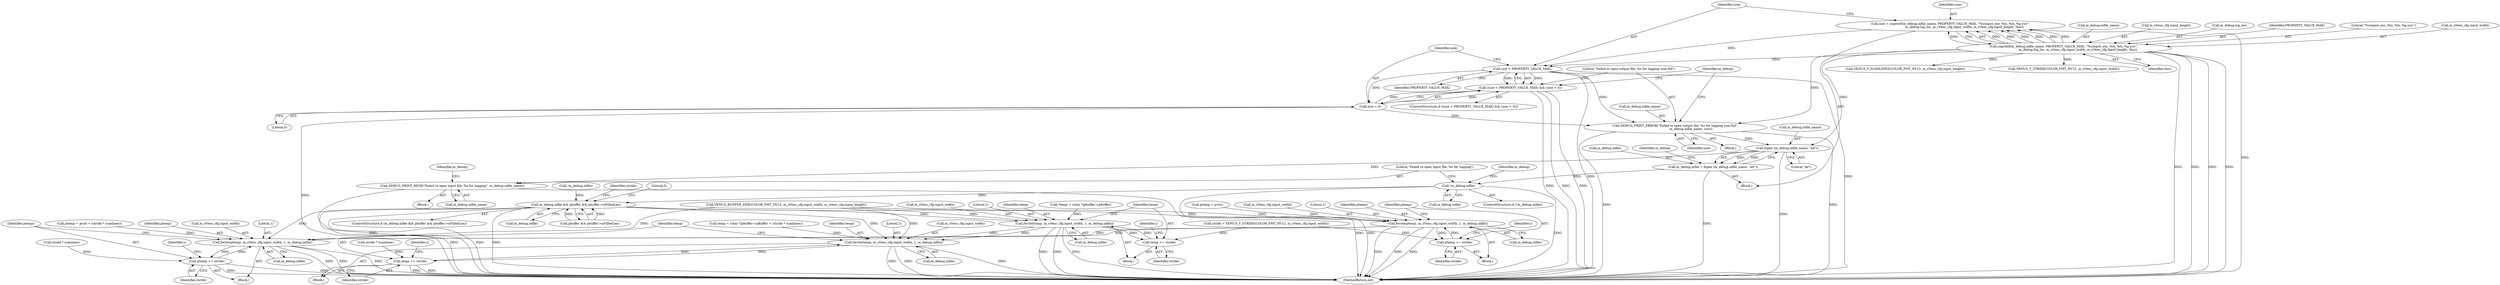 digraph "0_Android_7558d03e6498e970b761aa44fff6b2c659202d95_4@API" {
"1000120" [label="(Call,size = snprintf(m_debug.infile_name, PROPERTY_VALUE_MAX, \"%s/input_enc_%lu_%lu_%p.yuv\",\n                             m_debug.log_loc, m_sVenc_cfg.input_width, m_sVenc_cfg.input_height, this))"];
"1000122" [label="(Call,snprintf(m_debug.infile_name, PROPERTY_VALUE_MAX, \"%s/input_enc_%lu_%lu_%p.yuv\",\n                             m_debug.log_loc, m_sVenc_cfg.input_width, m_sVenc_cfg.input_height, this))"];
"1000140" [label="(Call,size > PROPERTY_VALUE_MAX)"];
"1000139" [label="(Call,(size > PROPERTY_VALUE_MAX) && (size < 0))"];
"1000143" [label="(Call,size < 0)"];
"1000147" [label="(Call,DEBUG_PRINT_ERROR(\"Failed to open output file: %s for logging size:%d\",\n                                m_debug.infile_name, size))"];
"1000157" [label="(Call,fopen (m_debug.infile_name, \"ab\"))"];
"1000153" [label="(Call,m_debug.infile = fopen (m_debug.infile_name, \"ab\"))"];
"1000163" [label="(Call,!m_debug.infile)"];
"1000184" [label="(Call,m_debug.infile && pbuffer && pbuffer->nFilledLen)"];
"1000268" [label="(Call,fwrite(ptemp, m_sVenc_cfg.input_width, 1, m_debug.infile))"];
"1000277" [label="(Call,ptemp += stride)"];
"1000301" [label="(Call,fwrite(ptemp, m_sVenc_cfg.input_width, 1, m_debug.infile))"];
"1000310" [label="(Call,ptemp += stride)"];
"1000342" [label="(Call,fwrite(temp, m_sVenc_cfg.input_width, 1, m_debug.infile))"];
"1000351" [label="(Call,temp += stride)"];
"1000379" [label="(Call,fwrite(temp, m_sVenc_cfg.input_width, 1, m_debug.infile))"];
"1000388" [label="(Call,temp += stride)"];
"1000168" [label="(Call,DEBUG_PRINT_HIGH(\"Failed to open input file: %s for logging\", m_debug.infile_name))"];
"1000381" [label="(Call,m_sVenc_cfg.input_width)"];
"1000354" [label="(Call,temp = (char *)pbuffer->pBuffer + (stride * scanlines))"];
"1000142" [label="(Identifier,PROPERTY_VALUE_MAX)"];
"1000140" [label="(Call,size > PROPERTY_VALUE_MAX)"];
"1000153" [label="(Call,m_debug.infile = fopen (m_debug.infile_name, \"ab\"))"];
"1000123" [label="(Call,m_debug.infile_name)"];
"1000155" [label="(Identifier,m_debug)"];
"1000267" [label="(Block,)"];
"1000300" [label="(Block,)"];
"1000266" [label="(Identifier,i)"];
"1000351" [label="(Call,temp += stride)"];
"1000169" [label="(Literal,\"Failed to open input file: %s for logging\")"];
"1000280" [label="(Call,ptemp = pvirt + (stride * scanlines))"];
"1000198" [label="(Identifier,stride)"];
"1000378" [label="(Block,)"];
"1000145" [label="(Literal,0)"];
"1000340" [label="(Identifier,i)"];
"1000342" [label="(Call,fwrite(temp, m_sVenc_cfg.input_width, 1, m_debug.infile))"];
"1000393" [label="(MethodReturn,int)"];
"1000392" [label="(Literal,0)"];
"1000114" [label="(Call,!m_debug.infile)"];
"1000277" [label="(Call,ptemp += stride)"];
"1000121" [label="(Identifier,size)"];
"1000302" [label="(Identifier,ptemp)"];
"1000385" [label="(Call,m_debug.infile)"];
"1000344" [label="(Call,m_sVenc_cfg.input_width)"];
"1000141" [label="(Identifier,size)"];
"1000162" [label="(ControlStructure,if (!m_debug.infile))"];
"1000183" [label="(ControlStructure,if (m_debug.infile && pbuffer && pbuffer->nFilledLen))"];
"1000163" [label="(Call,!m_debug.infile)"];
"1000118" [label="(Block,)"];
"1000312" [label="(Identifier,stride)"];
"1000284" [label="(Call,stride * scanlines)"];
"1000176" [label="(Identifier,m_debug)"];
"1000147" [label="(Call,DEBUG_PRINT_ERROR(\"Failed to open output file: %s for logging size:%d\",\n                                m_debug.infile_name, size))"];
"1000185" [label="(Call,m_debug.infile)"];
"1000274" [label="(Call,m_debug.infile)"];
"1000134" [label="(Call,m_sVenc_cfg.input_height)"];
"1000128" [label="(Call,m_debug.log_loc)"];
"1000152" [label="(Identifier,size)"];
"1000207" [label="(Call,VENUS_Y_SCANLINES(COLOR_FMT_NV12, m_sVenc_cfg.input_height))"];
"1000126" [label="(Identifier,PROPERTY_VALUE_MAX)"];
"1000199" [label="(Call,VENUS_Y_STRIDE(COLOR_FMT_NV12, m_sVenc_cfg.input_width))"];
"1000303" [label="(Call,m_sVenc_cfg.input_width)"];
"1000341" [label="(Block,)"];
"1000158" [label="(Call,m_debug.infile_name)"];
"1000137" [label="(Identifier,this)"];
"1000269" [label="(Identifier,ptemp)"];
"1000188" [label="(Call,pbuffer && pbuffer->nFilledLen)"];
"1000352" [label="(Identifier,temp)"];
"1000279" [label="(Identifier,stride)"];
"1000143" [label="(Call,size < 0)"];
"1000154" [label="(Call,m_debug.infile)"];
"1000138" [label="(ControlStructure,if ((size > PROPERTY_VALUE_MAX) && (size < 0)))"];
"1000268" [label="(Call,fwrite(ptemp, m_sVenc_cfg.input_width, 1, m_debug.infile))"];
"1000353" [label="(Identifier,stride)"];
"1000170" [label="(Call,m_debug.infile_name)"];
"1000253" [label="(Call,ptemp = pvirt)"];
"1000270" [label="(Call,m_sVenc_cfg.input_width)"];
"1000164" [label="(Call,m_debug.infile)"];
"1000311" [label="(Identifier,ptemp)"];
"1000347" [label="(Literal,1)"];
"1000310" [label="(Call,ptemp += stride)"];
"1000165" [label="(Identifier,m_debug)"];
"1000197" [label="(Call,stride = VENUS_Y_STRIDE(COLOR_FMT_NV12, m_sVenc_cfg.input_width))"];
"1000149" [label="(Call,m_debug.infile_name)"];
"1000122" [label="(Call,snprintf(m_debug.infile_name, PROPERTY_VALUE_MAX, \"%s/input_enc_%lu_%lu_%p.yuv\",\n                             m_debug.log_loc, m_sVenc_cfg.input_width, m_sVenc_cfg.input_height, this))"];
"1000167" [label="(Block,)"];
"1000127" [label="(Literal,\"%s/input_enc_%lu_%lu_%p.yuv\")"];
"1000307" [label="(Call,m_debug.infile)"];
"1000148" [label="(Literal,\"Failed to open output file: %s for logging size:%d\")"];
"1000390" [label="(Identifier,stride)"];
"1000146" [label="(Block,)"];
"1000380" [label="(Identifier,temp)"];
"1000299" [label="(Identifier,i)"];
"1000144" [label="(Identifier,size)"];
"1000384" [label="(Literal,1)"];
"1000157" [label="(Call,fopen (m_debug.infile_name, \"ab\"))"];
"1000168" [label="(Call,DEBUG_PRINT_HIGH(\"Failed to open input file: %s for logging\", m_debug.infile_name))"];
"1000348" [label="(Call,m_debug.infile)"];
"1000273" [label="(Literal,1)"];
"1000186" [label="(Identifier,m_debug)"];
"1000161" [label="(Literal,\"ab\")"];
"1000301" [label="(Call,fwrite(ptemp, m_sVenc_cfg.input_width, 1, m_debug.infile))"];
"1000377" [label="(Identifier,i)"];
"1000131" [label="(Call,m_sVenc_cfg.input_width)"];
"1000184" [label="(Call,m_debug.infile && pbuffer && pbuffer->nFilledLen)"];
"1000306" [label="(Literal,1)"];
"1000139" [label="(Call,(size > PROPERTY_VALUE_MAX) && (size < 0))"];
"1000120" [label="(Call,size = snprintf(m_debug.infile_name, PROPERTY_VALUE_MAX, \"%s/input_enc_%lu_%lu_%p.yuv\",\n                             m_debug.log_loc, m_sVenc_cfg.input_width, m_sVenc_cfg.input_height, this))"];
"1000224" [label="(Call,VENUS_BUFFER_SIZE(COLOR_FMT_NV12, m_sVenc_cfg.input_width, m_sVenc_cfg.input_height))"];
"1000278" [label="(Identifier,ptemp)"];
"1000388" [label="(Call,temp += stride)"];
"1000389" [label="(Identifier,temp)"];
"1000343" [label="(Identifier,temp)"];
"1000379" [label="(Call,fwrite(temp, m_sVenc_cfg.input_width, 1, m_debug.infile))"];
"1000362" [label="(Call,stride * scanlines)"];
"1000215" [label="(Call,*temp = (char *)pbuffer->pBuffer)"];
"1000120" -> "1000118"  [label="AST: "];
"1000120" -> "1000122"  [label="CFG: "];
"1000121" -> "1000120"  [label="AST: "];
"1000122" -> "1000120"  [label="AST: "];
"1000141" -> "1000120"  [label="CFG: "];
"1000120" -> "1000393"  [label="DDG: "];
"1000122" -> "1000120"  [label="DDG: "];
"1000122" -> "1000120"  [label="DDG: "];
"1000122" -> "1000120"  [label="DDG: "];
"1000122" -> "1000120"  [label="DDG: "];
"1000122" -> "1000120"  [label="DDG: "];
"1000122" -> "1000120"  [label="DDG: "];
"1000122" -> "1000120"  [label="DDG: "];
"1000120" -> "1000140"  [label="DDG: "];
"1000122" -> "1000137"  [label="CFG: "];
"1000123" -> "1000122"  [label="AST: "];
"1000126" -> "1000122"  [label="AST: "];
"1000127" -> "1000122"  [label="AST: "];
"1000128" -> "1000122"  [label="AST: "];
"1000131" -> "1000122"  [label="AST: "];
"1000134" -> "1000122"  [label="AST: "];
"1000137" -> "1000122"  [label="AST: "];
"1000122" -> "1000393"  [label="DDG: "];
"1000122" -> "1000393"  [label="DDG: "];
"1000122" -> "1000393"  [label="DDG: "];
"1000122" -> "1000393"  [label="DDG: "];
"1000122" -> "1000140"  [label="DDG: "];
"1000122" -> "1000147"  [label="DDG: "];
"1000122" -> "1000157"  [label="DDG: "];
"1000122" -> "1000199"  [label="DDG: "];
"1000122" -> "1000207"  [label="DDG: "];
"1000140" -> "1000139"  [label="AST: "];
"1000140" -> "1000142"  [label="CFG: "];
"1000141" -> "1000140"  [label="AST: "];
"1000142" -> "1000140"  [label="AST: "];
"1000144" -> "1000140"  [label="CFG: "];
"1000139" -> "1000140"  [label="CFG: "];
"1000140" -> "1000393"  [label="DDG: "];
"1000140" -> "1000393"  [label="DDG: "];
"1000140" -> "1000139"  [label="DDG: "];
"1000140" -> "1000139"  [label="DDG: "];
"1000140" -> "1000143"  [label="DDG: "];
"1000140" -> "1000147"  [label="DDG: "];
"1000139" -> "1000138"  [label="AST: "];
"1000139" -> "1000143"  [label="CFG: "];
"1000143" -> "1000139"  [label="AST: "];
"1000148" -> "1000139"  [label="CFG: "];
"1000155" -> "1000139"  [label="CFG: "];
"1000139" -> "1000393"  [label="DDG: "];
"1000139" -> "1000393"  [label="DDG: "];
"1000139" -> "1000393"  [label="DDG: "];
"1000143" -> "1000139"  [label="DDG: "];
"1000143" -> "1000139"  [label="DDG: "];
"1000143" -> "1000145"  [label="CFG: "];
"1000144" -> "1000143"  [label="AST: "];
"1000145" -> "1000143"  [label="AST: "];
"1000143" -> "1000393"  [label="DDG: "];
"1000143" -> "1000147"  [label="DDG: "];
"1000147" -> "1000146"  [label="AST: "];
"1000147" -> "1000152"  [label="CFG: "];
"1000148" -> "1000147"  [label="AST: "];
"1000149" -> "1000147"  [label="AST: "];
"1000152" -> "1000147"  [label="AST: "];
"1000155" -> "1000147"  [label="CFG: "];
"1000147" -> "1000393"  [label="DDG: "];
"1000147" -> "1000393"  [label="DDG: "];
"1000147" -> "1000157"  [label="DDG: "];
"1000157" -> "1000153"  [label="AST: "];
"1000157" -> "1000161"  [label="CFG: "];
"1000158" -> "1000157"  [label="AST: "];
"1000161" -> "1000157"  [label="AST: "];
"1000153" -> "1000157"  [label="CFG: "];
"1000157" -> "1000393"  [label="DDG: "];
"1000157" -> "1000153"  [label="DDG: "];
"1000157" -> "1000153"  [label="DDG: "];
"1000157" -> "1000168"  [label="DDG: "];
"1000153" -> "1000118"  [label="AST: "];
"1000154" -> "1000153"  [label="AST: "];
"1000165" -> "1000153"  [label="CFG: "];
"1000153" -> "1000393"  [label="DDG: "];
"1000153" -> "1000163"  [label="DDG: "];
"1000163" -> "1000162"  [label="AST: "];
"1000163" -> "1000164"  [label="CFG: "];
"1000164" -> "1000163"  [label="AST: "];
"1000169" -> "1000163"  [label="CFG: "];
"1000186" -> "1000163"  [label="CFG: "];
"1000163" -> "1000393"  [label="DDG: "];
"1000163" -> "1000393"  [label="DDG: "];
"1000163" -> "1000184"  [label="DDG: "];
"1000184" -> "1000183"  [label="AST: "];
"1000184" -> "1000185"  [label="CFG: "];
"1000184" -> "1000188"  [label="CFG: "];
"1000185" -> "1000184"  [label="AST: "];
"1000188" -> "1000184"  [label="AST: "];
"1000198" -> "1000184"  [label="CFG: "];
"1000392" -> "1000184"  [label="CFG: "];
"1000184" -> "1000393"  [label="DDG: "];
"1000184" -> "1000393"  [label="DDG: "];
"1000184" -> "1000393"  [label="DDG: "];
"1000114" -> "1000184"  [label="DDG: "];
"1000188" -> "1000184"  [label="DDG: "];
"1000188" -> "1000184"  [label="DDG: "];
"1000184" -> "1000268"  [label="DDG: "];
"1000184" -> "1000301"  [label="DDG: "];
"1000184" -> "1000342"  [label="DDG: "];
"1000184" -> "1000379"  [label="DDG: "];
"1000268" -> "1000267"  [label="AST: "];
"1000268" -> "1000274"  [label="CFG: "];
"1000269" -> "1000268"  [label="AST: "];
"1000270" -> "1000268"  [label="AST: "];
"1000273" -> "1000268"  [label="AST: "];
"1000274" -> "1000268"  [label="AST: "];
"1000278" -> "1000268"  [label="CFG: "];
"1000268" -> "1000393"  [label="DDG: "];
"1000268" -> "1000393"  [label="DDG: "];
"1000268" -> "1000393"  [label="DDG: "];
"1000253" -> "1000268"  [label="DDG: "];
"1000277" -> "1000268"  [label="DDG: "];
"1000224" -> "1000268"  [label="DDG: "];
"1000268" -> "1000277"  [label="DDG: "];
"1000268" -> "1000301"  [label="DDG: "];
"1000268" -> "1000301"  [label="DDG: "];
"1000277" -> "1000267"  [label="AST: "];
"1000277" -> "1000279"  [label="CFG: "];
"1000278" -> "1000277"  [label="AST: "];
"1000279" -> "1000277"  [label="AST: "];
"1000266" -> "1000277"  [label="CFG: "];
"1000197" -> "1000277"  [label="DDG: "];
"1000301" -> "1000300"  [label="AST: "];
"1000301" -> "1000307"  [label="CFG: "];
"1000302" -> "1000301"  [label="AST: "];
"1000303" -> "1000301"  [label="AST: "];
"1000306" -> "1000301"  [label="AST: "];
"1000307" -> "1000301"  [label="AST: "];
"1000311" -> "1000301"  [label="CFG: "];
"1000301" -> "1000393"  [label="DDG: "];
"1000301" -> "1000393"  [label="DDG: "];
"1000301" -> "1000393"  [label="DDG: "];
"1000310" -> "1000301"  [label="DDG: "];
"1000280" -> "1000301"  [label="DDG: "];
"1000224" -> "1000301"  [label="DDG: "];
"1000301" -> "1000310"  [label="DDG: "];
"1000310" -> "1000300"  [label="AST: "];
"1000310" -> "1000312"  [label="CFG: "];
"1000311" -> "1000310"  [label="AST: "];
"1000312" -> "1000310"  [label="AST: "];
"1000299" -> "1000310"  [label="CFG: "];
"1000310" -> "1000393"  [label="DDG: "];
"1000310" -> "1000393"  [label="DDG: "];
"1000284" -> "1000310"  [label="DDG: "];
"1000342" -> "1000341"  [label="AST: "];
"1000342" -> "1000348"  [label="CFG: "];
"1000343" -> "1000342"  [label="AST: "];
"1000344" -> "1000342"  [label="AST: "];
"1000347" -> "1000342"  [label="AST: "];
"1000348" -> "1000342"  [label="AST: "];
"1000352" -> "1000342"  [label="CFG: "];
"1000342" -> "1000393"  [label="DDG: "];
"1000342" -> "1000393"  [label="DDG: "];
"1000342" -> "1000393"  [label="DDG: "];
"1000215" -> "1000342"  [label="DDG: "];
"1000351" -> "1000342"  [label="DDG: "];
"1000224" -> "1000342"  [label="DDG: "];
"1000342" -> "1000351"  [label="DDG: "];
"1000342" -> "1000379"  [label="DDG: "];
"1000342" -> "1000379"  [label="DDG: "];
"1000351" -> "1000341"  [label="AST: "];
"1000351" -> "1000353"  [label="CFG: "];
"1000352" -> "1000351"  [label="AST: "];
"1000353" -> "1000351"  [label="AST: "];
"1000340" -> "1000351"  [label="CFG: "];
"1000197" -> "1000351"  [label="DDG: "];
"1000379" -> "1000378"  [label="AST: "];
"1000379" -> "1000385"  [label="CFG: "];
"1000380" -> "1000379"  [label="AST: "];
"1000381" -> "1000379"  [label="AST: "];
"1000384" -> "1000379"  [label="AST: "];
"1000385" -> "1000379"  [label="AST: "];
"1000389" -> "1000379"  [label="CFG: "];
"1000379" -> "1000393"  [label="DDG: "];
"1000379" -> "1000393"  [label="DDG: "];
"1000379" -> "1000393"  [label="DDG: "];
"1000388" -> "1000379"  [label="DDG: "];
"1000354" -> "1000379"  [label="DDG: "];
"1000224" -> "1000379"  [label="DDG: "];
"1000379" -> "1000388"  [label="DDG: "];
"1000388" -> "1000378"  [label="AST: "];
"1000388" -> "1000390"  [label="CFG: "];
"1000389" -> "1000388"  [label="AST: "];
"1000390" -> "1000388"  [label="AST: "];
"1000377" -> "1000388"  [label="CFG: "];
"1000388" -> "1000393"  [label="DDG: "];
"1000388" -> "1000393"  [label="DDG: "];
"1000362" -> "1000388"  [label="DDG: "];
"1000168" -> "1000167"  [label="AST: "];
"1000168" -> "1000170"  [label="CFG: "];
"1000169" -> "1000168"  [label="AST: "];
"1000170" -> "1000168"  [label="AST: "];
"1000176" -> "1000168"  [label="CFG: "];
"1000168" -> "1000393"  [label="DDG: "];
"1000168" -> "1000393"  [label="DDG: "];
}
